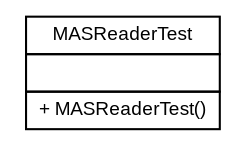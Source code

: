 #!/usr/local/bin/dot
#
# Class diagram 
# Generated by UMLGraph version 5.1 (http://www.umlgraph.org/)
#

digraph G {
	edge [fontname="arial",fontsize=10,labelfontname="arial",labelfontsize=10];
	node [fontname="arial",fontsize=10,shape=plaintext];
	nodesep=0.25;
	ranksep=0.5;
	// es.upm.dit.gsi.beast.reader.mas.MASReaderTest
	c144 [label=<<table title="es.upm.dit.gsi.beast.reader.mas.MASReaderTest" border="0" cellborder="1" cellspacing="0" cellpadding="2" port="p" href="./MASReaderTest.html">
		<tr><td><table border="0" cellspacing="0" cellpadding="1">
<tr><td align="center" balign="center"> MASReaderTest </td></tr>
		</table></td></tr>
		<tr><td><table border="0" cellspacing="0" cellpadding="1">
<tr><td align="left" balign="left">  </td></tr>
		</table></td></tr>
		<tr><td><table border="0" cellspacing="0" cellpadding="1">
<tr><td align="left" balign="left"> + MASReaderTest() </td></tr>
		</table></td></tr>
		</table>>, fontname="arial", fontcolor="black", fontsize=9.0];
}

